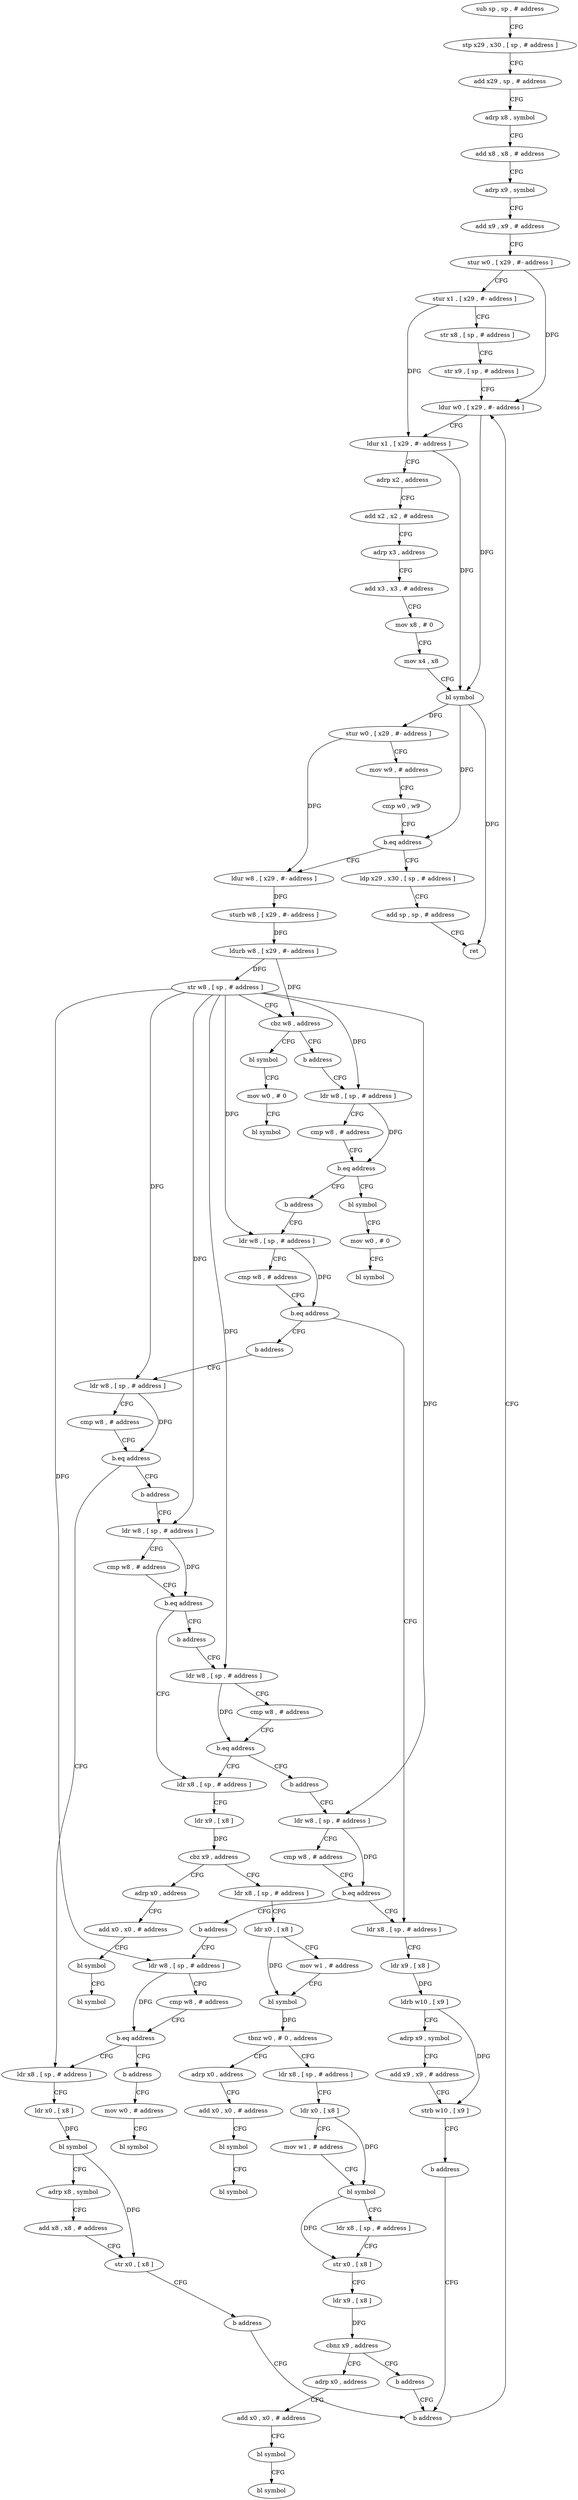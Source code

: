 digraph "func" {
"4218360" [label = "sub sp , sp , # address" ]
"4218364" [label = "stp x29 , x30 , [ sp , # address ]" ]
"4218368" [label = "add x29 , sp , # address" ]
"4218372" [label = "adrp x8 , symbol" ]
"4218376" [label = "add x8 , x8 , # address" ]
"4218380" [label = "adrp x9 , symbol" ]
"4218384" [label = "add x9 , x9 , # address" ]
"4218388" [label = "stur w0 , [ x29 , #- address ]" ]
"4218392" [label = "stur x1 , [ x29 , #- address ]" ]
"4218396" [label = "str x8 , [ sp , # address ]" ]
"4218400" [label = "str x9 , [ sp , # address ]" ]
"4218404" [label = "ldur w0 , [ x29 , #- address ]" ]
"4218800" [label = "ldp x29 , x30 , [ sp , # address ]" ]
"4218804" [label = "add sp , sp , # address" ]
"4218808" [label = "ret" ]
"4218456" [label = "ldur w8 , [ x29 , #- address ]" ]
"4218460" [label = "sturb w8 , [ x29 , #- address ]" ]
"4218464" [label = "ldurb w8 , [ x29 , #- address ]" ]
"4218468" [label = "str w8 , [ sp , # address ]" ]
"4218472" [label = "cbz w8 , address" ]
"4218592" [label = "bl symbol" ]
"4218476" [label = "b address" ]
"4218596" [label = "mov w0 , # 0" ]
"4218600" [label = "bl symbol" ]
"4218480" [label = "ldr w8 , [ sp , # address ]" ]
"4218484" [label = "cmp w8 , # address" ]
"4218488" [label = "b.eq address" ]
"4218604" [label = "bl symbol" ]
"4218492" [label = "b address" ]
"4218608" [label = "mov w0 , # 0" ]
"4218612" [label = "bl symbol" ]
"4218496" [label = "ldr w8 , [ sp , # address ]" ]
"4218500" [label = "cmp w8 , # address" ]
"4218504" [label = "b.eq address" ]
"4218616" [label = "ldr x8 , [ sp , # address ]" ]
"4218508" [label = "b address" ]
"4218620" [label = "ldr x9 , [ x8 ]" ]
"4218624" [label = "ldrb w10 , [ x9 ]" ]
"4218628" [label = "adrp x9 , symbol" ]
"4218632" [label = "add x9 , x9 , # address" ]
"4218636" [label = "strb w10 , [ x9 ]" ]
"4218640" [label = "b address" ]
"4218796" [label = "b address" ]
"4218512" [label = "ldr w8 , [ sp , # address ]" ]
"4218516" [label = "cmp w8 , # address" ]
"4218520" [label = "b.eq address" ]
"4218644" [label = "ldr x8 , [ sp , # address ]" ]
"4218524" [label = "b address" ]
"4218408" [label = "ldur x1 , [ x29 , #- address ]" ]
"4218412" [label = "adrp x2 , address" ]
"4218416" [label = "add x2 , x2 , # address" ]
"4218420" [label = "adrp x3 , address" ]
"4218424" [label = "add x3 , x3 , # address" ]
"4218428" [label = "mov x8 , # 0" ]
"4218432" [label = "mov x4 , x8" ]
"4218436" [label = "bl symbol" ]
"4218440" [label = "stur w0 , [ x29 , #- address ]" ]
"4218444" [label = "mov w9 , # address" ]
"4218448" [label = "cmp w0 , w9" ]
"4218452" [label = "b.eq address" ]
"4218648" [label = "ldr x0 , [ x8 ]" ]
"4218652" [label = "bl symbol" ]
"4218656" [label = "adrp x8 , symbol" ]
"4218660" [label = "add x8 , x8 , # address" ]
"4218664" [label = "str x0 , [ x8 ]" ]
"4218668" [label = "b address" ]
"4218528" [label = "ldr w8 , [ sp , # address ]" ]
"4218532" [label = "cmp w8 , # address" ]
"4218536" [label = "b.eq address" ]
"4218672" [label = "ldr x8 , [ sp , # address ]" ]
"4218540" [label = "b address" ]
"4218676" [label = "ldr x9 , [ x8 ]" ]
"4218680" [label = "cbz x9 , address" ]
"4218700" [label = "ldr x8 , [ sp , # address ]" ]
"4218684" [label = "adrp x0 , address" ]
"4218544" [label = "ldr w8 , [ sp , # address ]" ]
"4218704" [label = "ldr x0 , [ x8 ]" ]
"4218708" [label = "mov w1 , # address" ]
"4218712" [label = "bl symbol" ]
"4218716" [label = "tbnz w0 , # 0 , address" ]
"4218736" [label = "ldr x8 , [ sp , # address ]" ]
"4218720" [label = "adrp x0 , address" ]
"4218688" [label = "add x0 , x0 , # address" ]
"4218692" [label = "bl symbol" ]
"4218696" [label = "bl symbol" ]
"4218548" [label = "cmp w8 , # address" ]
"4218552" [label = "b.eq address" ]
"4218556" [label = "b address" ]
"4218740" [label = "ldr x0 , [ x8 ]" ]
"4218744" [label = "mov w1 , # address" ]
"4218748" [label = "bl symbol" ]
"4218752" [label = "ldr x8 , [ sp , # address ]" ]
"4218756" [label = "str x0 , [ x8 ]" ]
"4218760" [label = "ldr x9 , [ x8 ]" ]
"4218764" [label = "cbnz x9 , address" ]
"4218784" [label = "b address" ]
"4218768" [label = "adrp x0 , address" ]
"4218724" [label = "add x0 , x0 , # address" ]
"4218728" [label = "bl symbol" ]
"4218732" [label = "bl symbol" ]
"4218560" [label = "ldr w8 , [ sp , # address ]" ]
"4218772" [label = "add x0 , x0 , # address" ]
"4218776" [label = "bl symbol" ]
"4218780" [label = "bl symbol" ]
"4218564" [label = "cmp w8 , # address" ]
"4218568" [label = "b.eq address" ]
"4218572" [label = "b address" ]
"4218576" [label = "ldr w8 , [ sp , # address ]" ]
"4218580" [label = "cmp w8 , # address" ]
"4218584" [label = "b.eq address" ]
"4218588" [label = "b address" ]
"4218788" [label = "mov w0 , # address" ]
"4218792" [label = "bl symbol" ]
"4218360" -> "4218364" [ label = "CFG" ]
"4218364" -> "4218368" [ label = "CFG" ]
"4218368" -> "4218372" [ label = "CFG" ]
"4218372" -> "4218376" [ label = "CFG" ]
"4218376" -> "4218380" [ label = "CFG" ]
"4218380" -> "4218384" [ label = "CFG" ]
"4218384" -> "4218388" [ label = "CFG" ]
"4218388" -> "4218392" [ label = "CFG" ]
"4218388" -> "4218404" [ label = "DFG" ]
"4218392" -> "4218396" [ label = "CFG" ]
"4218392" -> "4218408" [ label = "DFG" ]
"4218396" -> "4218400" [ label = "CFG" ]
"4218400" -> "4218404" [ label = "CFG" ]
"4218404" -> "4218408" [ label = "CFG" ]
"4218404" -> "4218436" [ label = "DFG" ]
"4218800" -> "4218804" [ label = "CFG" ]
"4218804" -> "4218808" [ label = "CFG" ]
"4218456" -> "4218460" [ label = "DFG" ]
"4218460" -> "4218464" [ label = "DFG" ]
"4218464" -> "4218468" [ label = "DFG" ]
"4218464" -> "4218472" [ label = "DFG" ]
"4218468" -> "4218472" [ label = "CFG" ]
"4218468" -> "4218480" [ label = "DFG" ]
"4218468" -> "4218496" [ label = "DFG" ]
"4218468" -> "4218512" [ label = "DFG" ]
"4218468" -> "4218528" [ label = "DFG" ]
"4218468" -> "4218544" [ label = "DFG" ]
"4218468" -> "4218560" [ label = "DFG" ]
"4218468" -> "4218576" [ label = "DFG" ]
"4218472" -> "4218592" [ label = "CFG" ]
"4218472" -> "4218476" [ label = "CFG" ]
"4218592" -> "4218596" [ label = "CFG" ]
"4218476" -> "4218480" [ label = "CFG" ]
"4218596" -> "4218600" [ label = "CFG" ]
"4218480" -> "4218484" [ label = "CFG" ]
"4218480" -> "4218488" [ label = "DFG" ]
"4218484" -> "4218488" [ label = "CFG" ]
"4218488" -> "4218604" [ label = "CFG" ]
"4218488" -> "4218492" [ label = "CFG" ]
"4218604" -> "4218608" [ label = "CFG" ]
"4218492" -> "4218496" [ label = "CFG" ]
"4218608" -> "4218612" [ label = "CFG" ]
"4218496" -> "4218500" [ label = "CFG" ]
"4218496" -> "4218504" [ label = "DFG" ]
"4218500" -> "4218504" [ label = "CFG" ]
"4218504" -> "4218616" [ label = "CFG" ]
"4218504" -> "4218508" [ label = "CFG" ]
"4218616" -> "4218620" [ label = "CFG" ]
"4218508" -> "4218512" [ label = "CFG" ]
"4218620" -> "4218624" [ label = "DFG" ]
"4218624" -> "4218628" [ label = "CFG" ]
"4218624" -> "4218636" [ label = "DFG" ]
"4218628" -> "4218632" [ label = "CFG" ]
"4218632" -> "4218636" [ label = "CFG" ]
"4218636" -> "4218640" [ label = "CFG" ]
"4218640" -> "4218796" [ label = "CFG" ]
"4218796" -> "4218404" [ label = "CFG" ]
"4218512" -> "4218516" [ label = "CFG" ]
"4218512" -> "4218520" [ label = "DFG" ]
"4218516" -> "4218520" [ label = "CFG" ]
"4218520" -> "4218644" [ label = "CFG" ]
"4218520" -> "4218524" [ label = "CFG" ]
"4218644" -> "4218648" [ label = "CFG" ]
"4218524" -> "4218528" [ label = "CFG" ]
"4218408" -> "4218412" [ label = "CFG" ]
"4218408" -> "4218436" [ label = "DFG" ]
"4218412" -> "4218416" [ label = "CFG" ]
"4218416" -> "4218420" [ label = "CFG" ]
"4218420" -> "4218424" [ label = "CFG" ]
"4218424" -> "4218428" [ label = "CFG" ]
"4218428" -> "4218432" [ label = "CFG" ]
"4218432" -> "4218436" [ label = "CFG" ]
"4218436" -> "4218440" [ label = "DFG" ]
"4218436" -> "4218452" [ label = "DFG" ]
"4218436" -> "4218808" [ label = "DFG" ]
"4218440" -> "4218444" [ label = "CFG" ]
"4218440" -> "4218456" [ label = "DFG" ]
"4218444" -> "4218448" [ label = "CFG" ]
"4218448" -> "4218452" [ label = "CFG" ]
"4218452" -> "4218800" [ label = "CFG" ]
"4218452" -> "4218456" [ label = "CFG" ]
"4218648" -> "4218652" [ label = "DFG" ]
"4218652" -> "4218656" [ label = "CFG" ]
"4218652" -> "4218664" [ label = "DFG" ]
"4218656" -> "4218660" [ label = "CFG" ]
"4218660" -> "4218664" [ label = "CFG" ]
"4218664" -> "4218668" [ label = "CFG" ]
"4218668" -> "4218796" [ label = "CFG" ]
"4218528" -> "4218532" [ label = "CFG" ]
"4218528" -> "4218536" [ label = "DFG" ]
"4218532" -> "4218536" [ label = "CFG" ]
"4218536" -> "4218672" [ label = "CFG" ]
"4218536" -> "4218540" [ label = "CFG" ]
"4218672" -> "4218676" [ label = "CFG" ]
"4218540" -> "4218544" [ label = "CFG" ]
"4218676" -> "4218680" [ label = "DFG" ]
"4218680" -> "4218700" [ label = "CFG" ]
"4218680" -> "4218684" [ label = "CFG" ]
"4218700" -> "4218704" [ label = "CFG" ]
"4218684" -> "4218688" [ label = "CFG" ]
"4218544" -> "4218548" [ label = "CFG" ]
"4218544" -> "4218552" [ label = "DFG" ]
"4218704" -> "4218708" [ label = "CFG" ]
"4218704" -> "4218712" [ label = "DFG" ]
"4218708" -> "4218712" [ label = "CFG" ]
"4218712" -> "4218716" [ label = "DFG" ]
"4218716" -> "4218736" [ label = "CFG" ]
"4218716" -> "4218720" [ label = "CFG" ]
"4218736" -> "4218740" [ label = "CFG" ]
"4218720" -> "4218724" [ label = "CFG" ]
"4218688" -> "4218692" [ label = "CFG" ]
"4218692" -> "4218696" [ label = "CFG" ]
"4218548" -> "4218552" [ label = "CFG" ]
"4218552" -> "4218672" [ label = "CFG" ]
"4218552" -> "4218556" [ label = "CFG" ]
"4218556" -> "4218560" [ label = "CFG" ]
"4218740" -> "4218744" [ label = "CFG" ]
"4218740" -> "4218748" [ label = "DFG" ]
"4218744" -> "4218748" [ label = "CFG" ]
"4218748" -> "4218752" [ label = "CFG" ]
"4218748" -> "4218756" [ label = "DFG" ]
"4218752" -> "4218756" [ label = "CFG" ]
"4218756" -> "4218760" [ label = "CFG" ]
"4218760" -> "4218764" [ label = "DFG" ]
"4218764" -> "4218784" [ label = "CFG" ]
"4218764" -> "4218768" [ label = "CFG" ]
"4218784" -> "4218796" [ label = "CFG" ]
"4218768" -> "4218772" [ label = "CFG" ]
"4218724" -> "4218728" [ label = "CFG" ]
"4218728" -> "4218732" [ label = "CFG" ]
"4218560" -> "4218564" [ label = "CFG" ]
"4218560" -> "4218568" [ label = "DFG" ]
"4218772" -> "4218776" [ label = "CFG" ]
"4218776" -> "4218780" [ label = "CFG" ]
"4218564" -> "4218568" [ label = "CFG" ]
"4218568" -> "4218616" [ label = "CFG" ]
"4218568" -> "4218572" [ label = "CFG" ]
"4218572" -> "4218576" [ label = "CFG" ]
"4218576" -> "4218580" [ label = "CFG" ]
"4218576" -> "4218584" [ label = "DFG" ]
"4218580" -> "4218584" [ label = "CFG" ]
"4218584" -> "4218644" [ label = "CFG" ]
"4218584" -> "4218588" [ label = "CFG" ]
"4218588" -> "4218788" [ label = "CFG" ]
"4218788" -> "4218792" [ label = "CFG" ]
}
